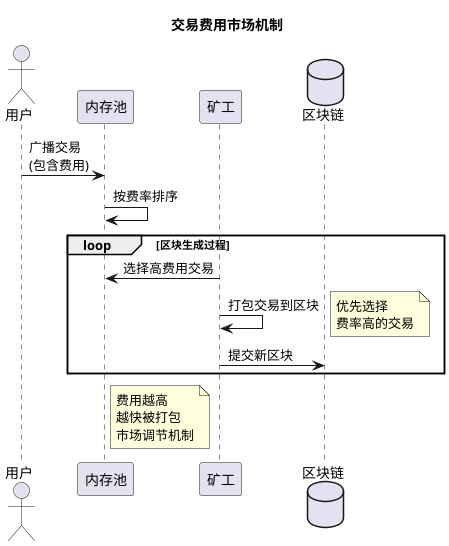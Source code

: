 @startuml fee
title 交易费用市场机制

actor "用户" as User
participant "内存池" as Mempool
participant "矿工" as Miner
database "区块链" as Blockchain

User -> Mempool: 广播交易\n(包含费用)
Mempool -> Mempool: 按费率排序

loop 区块生成过程
    Miner -> Mempool: 选择高费用交易
    Miner -> Miner: 打包交易到区块
    note right: 优先选择\n费率高的交易
    Miner -> Blockchain: 提交新区块
end

note right of Mempool
  费用越高
  越快被打包
  市场调节机制
end note

@enduml 